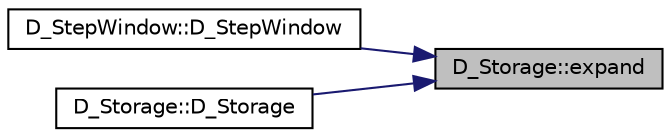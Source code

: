 digraph "D_Storage::expand"
{
 // LATEX_PDF_SIZE
  edge [fontname="Helvetica",fontsize="10",labelfontname="Helvetica",labelfontsize="10"];
  node [fontname="Helvetica",fontsize="10",shape=record];
  rankdir="RL";
  Node1 [label="D_Storage::expand",height=0.2,width=0.4,color="black", fillcolor="grey75", style="filled", fontcolor="black",tooltip=" "];
  Node1 -> Node2 [dir="back",color="midnightblue",fontsize="10",style="solid"];
  Node2 [label="D_StepWindow::D_StepWindow",height=0.2,width=0.4,color="black", fillcolor="white", style="filled",URL="$class_d___step_window.html#a3b5d88bc6a703824440b54e6bc467040",tooltip=" "];
  Node1 -> Node3 [dir="back",color="midnightblue",fontsize="10",style="solid"];
  Node3 [label="D_Storage::D_Storage",height=0.2,width=0.4,color="black", fillcolor="white", style="filled",URL="$class_d___storage.html#aea95c25f453da3c5b0e1499ffbc0e3f7",tooltip=" "];
}
